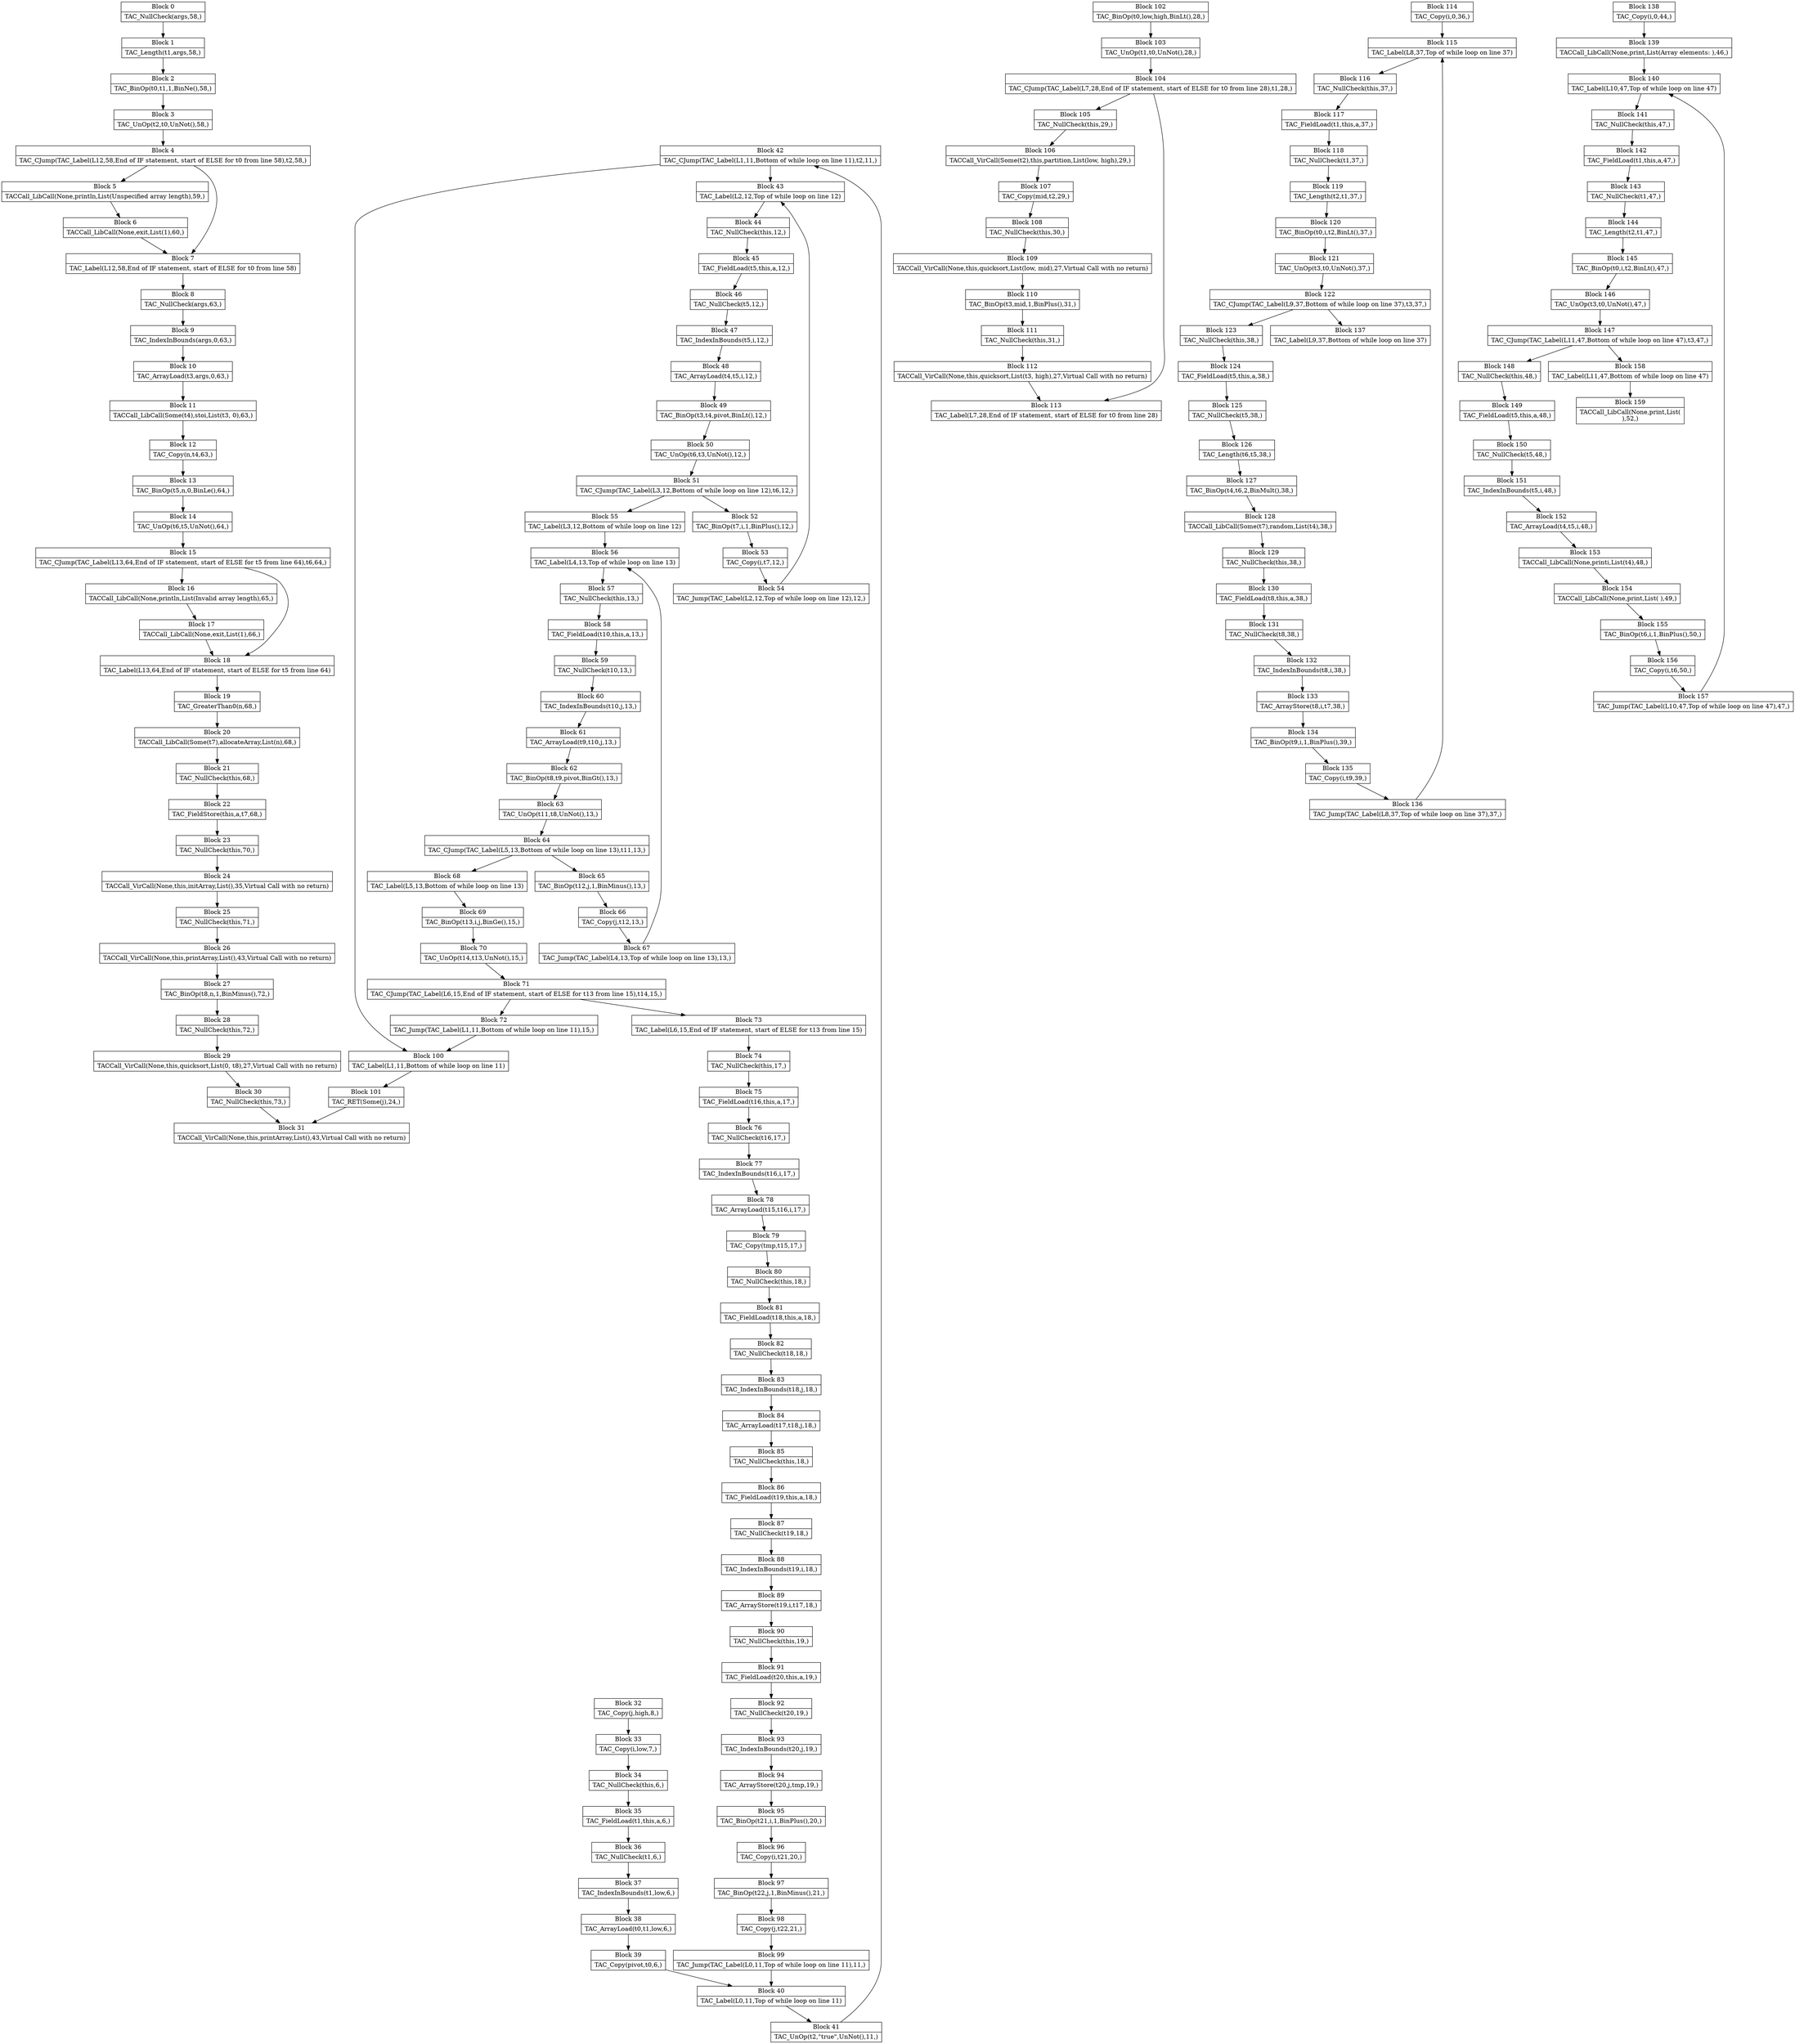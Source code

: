 digraph G {
   node [shape=record];
B0[label="{Block 0|TAC_NullCheck(args,58,)\n}"];
B1[label="{Block 1|TAC_Length(t1,args,58,)\n}"];
B2[label="{Block 2|TAC_BinOp(t0,t1,1,BinNe(),58,)\n}"];
B3[label="{Block 3|TAC_UnOp(t2,t0,UnNot(),58,)\n}"];
B4[label="{Block 4|TAC_CJump(TAC_Label(L12,58,End of IF statement, start of ELSE for t0 from line 58),t2,58,)\n}"];
B5[label="{Block 5|TACCall_LibCall(None,println,List(Unspecified array length),59,)\n}"];
B6[label="{Block 6|TACCall_LibCall(None,exit,List(1),60,)\n}"];
B7[label="{Block 7|TAC_Label(L12,58,End of IF statement, start of ELSE for t0 from line 58)\n}"];
B8[label="{Block 8|TAC_NullCheck(args,63,)\n}"];
B9[label="{Block 9|TAC_IndexInBounds(args,0,63,)\n}"];
B10[label="{Block 10|TAC_ArrayLoad(t3,args,0,63,)\n}"];
B11[label="{Block 11|TACCall_LibCall(Some(t4),stoi,List(t3, 0),63,)\n}"];
B12[label="{Block 12|TAC_Copy(n,t4,63,)\n}"];
B13[label="{Block 13|TAC_BinOp(t5,n,0,BinLe(),64,)\n}"];
B14[label="{Block 14|TAC_UnOp(t6,t5,UnNot(),64,)\n}"];
B15[label="{Block 15|TAC_CJump(TAC_Label(L13,64,End of IF statement, start of ELSE for t5 from line 64),t6,64,)\n}"];
B16[label="{Block 16|TACCall_LibCall(None,println,List(Invalid array length),65,)\n}"];
B17[label="{Block 17|TACCall_LibCall(None,exit,List(1),66,)\n}"];
B18[label="{Block 18|TAC_Label(L13,64,End of IF statement, start of ELSE for t5 from line 64)\n}"];
B19[label="{Block 19|TAC_GreaterThan0(n,68,)\n}"];
B20[label="{Block 20|TACCall_LibCall(Some(t7),allocateArray,List(n),68,)\n}"];
B21[label="{Block 21|TAC_NullCheck(this,68,)\n}"];
B22[label="{Block 22|TAC_FieldStore(this,a,t7,68,)\n}"];
B23[label="{Block 23|TAC_NullCheck(this,70,)\n}"];
B24[label="{Block 24|TACCall_VirCall(None,this,initArray,List(),35,Virtual Call with no return)\n}"];
B25[label="{Block 25|TAC_NullCheck(this,71,)\n}"];
B26[label="{Block 26|TACCall_VirCall(None,this,printArray,List(),43,Virtual Call with no return)\n}"];
B27[label="{Block 27|TAC_BinOp(t8,n,1,BinMinus(),72,)\n}"];
B28[label="{Block 28|TAC_NullCheck(this,72,)\n}"];
B29[label="{Block 29|TACCall_VirCall(None,this,quicksort,List(0, t8),27,Virtual Call with no return)\n}"];
B30[label="{Block 30|TAC_NullCheck(this,73,)\n}"];
B31[label="{Block 31|TACCall_VirCall(None,this,printArray,List(),43,Virtual Call with no return)\n}"];
B32[label="{Block 32|TAC_Copy(j,high,8,)\n}"];
B33[label="{Block 33|TAC_Copy(i,low,7,)\n}"];
B34[label="{Block 34|TAC_NullCheck(this,6,)\n}"];
B35[label="{Block 35|TAC_FieldLoad(t1,this,a,6,)\n}"];
B36[label="{Block 36|TAC_NullCheck(t1,6,)\n}"];
B37[label="{Block 37|TAC_IndexInBounds(t1,low,6,)\n}"];
B38[label="{Block 38|TAC_ArrayLoad(t0,t1,low,6,)\n}"];
B39[label="{Block 39|TAC_Copy(pivot,t0,6,)\n}"];
B40[label="{Block 40|TAC_Label(L0,11,Top of while loop on line 11)\n}"];
B41[label="{Block 41|TAC_UnOp(t2,\"true\",UnNot(),11,)\n}"];
B42[label="{Block 42|TAC_CJump(TAC_Label(L1,11,Bottom of while loop on line 11),t2,11,)\n}"];
B43[label="{Block 43|TAC_Label(L2,12,Top of while loop on line 12)\n}"];
B44[label="{Block 44|TAC_NullCheck(this,12,)\n}"];
B45[label="{Block 45|TAC_FieldLoad(t5,this,a,12,)\n}"];
B46[label="{Block 46|TAC_NullCheck(t5,12,)\n}"];
B47[label="{Block 47|TAC_IndexInBounds(t5,i,12,)\n}"];
B48[label="{Block 48|TAC_ArrayLoad(t4,t5,i,12,)\n}"];
B49[label="{Block 49|TAC_BinOp(t3,t4,pivot,BinLt(),12,)\n}"];
B50[label="{Block 50|TAC_UnOp(t6,t3,UnNot(),12,)\n}"];
B51[label="{Block 51|TAC_CJump(TAC_Label(L3,12,Bottom of while loop on line 12),t6,12,)\n}"];
B52[label="{Block 52|TAC_BinOp(t7,i,1,BinPlus(),12,)\n}"];
B53[label="{Block 53|TAC_Copy(i,t7,12,)\n}"];
B54[label="{Block 54|TAC_Jump(TAC_Label(L2,12,Top of while loop on line 12),12,)\n}"];
B55[label="{Block 55|TAC_Label(L3,12,Bottom of while loop on line 12)\n}"];
B56[label="{Block 56|TAC_Label(L4,13,Top of while loop on line 13)\n}"];
B57[label="{Block 57|TAC_NullCheck(this,13,)\n}"];
B58[label="{Block 58|TAC_FieldLoad(t10,this,a,13,)\n}"];
B59[label="{Block 59|TAC_NullCheck(t10,13,)\n}"];
B60[label="{Block 60|TAC_IndexInBounds(t10,j,13,)\n}"];
B61[label="{Block 61|TAC_ArrayLoad(t9,t10,j,13,)\n}"];
B62[label="{Block 62|TAC_BinOp(t8,t9,pivot,BinGt(),13,)\n}"];
B63[label="{Block 63|TAC_UnOp(t11,t8,UnNot(),13,)\n}"];
B64[label="{Block 64|TAC_CJump(TAC_Label(L5,13,Bottom of while loop on line 13),t11,13,)\n}"];
B65[label="{Block 65|TAC_BinOp(t12,j,1,BinMinus(),13,)\n}"];
B66[label="{Block 66|TAC_Copy(j,t12,13,)\n}"];
B67[label="{Block 67|TAC_Jump(TAC_Label(L4,13,Top of while loop on line 13),13,)\n}"];
B68[label="{Block 68|TAC_Label(L5,13,Bottom of while loop on line 13)\n}"];
B69[label="{Block 69|TAC_BinOp(t13,i,j,BinGe(),15,)\n}"];
B70[label="{Block 70|TAC_UnOp(t14,t13,UnNot(),15,)\n}"];
B71[label="{Block 71|TAC_CJump(TAC_Label(L6,15,End of IF statement, start of ELSE for t13 from line 15),t14,15,)\n}"];
B72[label="{Block 72|TAC_Jump(TAC_Label(L1,11,Bottom of while loop on line 11),15,)\n}"];
B73[label="{Block 73|TAC_Label(L6,15,End of IF statement, start of ELSE for t13 from line 15)\n}"];
B74[label="{Block 74|TAC_NullCheck(this,17,)\n}"];
B75[label="{Block 75|TAC_FieldLoad(t16,this,a,17,)\n}"];
B76[label="{Block 76|TAC_NullCheck(t16,17,)\n}"];
B77[label="{Block 77|TAC_IndexInBounds(t16,i,17,)\n}"];
B78[label="{Block 78|TAC_ArrayLoad(t15,t16,i,17,)\n}"];
B79[label="{Block 79|TAC_Copy(tmp,t15,17,)\n}"];
B80[label="{Block 80|TAC_NullCheck(this,18,)\n}"];
B81[label="{Block 81|TAC_FieldLoad(t18,this,a,18,)\n}"];
B82[label="{Block 82|TAC_NullCheck(t18,18,)\n}"];
B83[label="{Block 83|TAC_IndexInBounds(t18,j,18,)\n}"];
B84[label="{Block 84|TAC_ArrayLoad(t17,t18,j,18,)\n}"];
B85[label="{Block 85|TAC_NullCheck(this,18,)\n}"];
B86[label="{Block 86|TAC_FieldLoad(t19,this,a,18,)\n}"];
B87[label="{Block 87|TAC_NullCheck(t19,18,)\n}"];
B88[label="{Block 88|TAC_IndexInBounds(t19,i,18,)\n}"];
B89[label="{Block 89|TAC_ArrayStore(t19,i,t17,18,)\n}"];
B90[label="{Block 90|TAC_NullCheck(this,19,)\n}"];
B91[label="{Block 91|TAC_FieldLoad(t20,this,a,19,)\n}"];
B92[label="{Block 92|TAC_NullCheck(t20,19,)\n}"];
B93[label="{Block 93|TAC_IndexInBounds(t20,j,19,)\n}"];
B94[label="{Block 94|TAC_ArrayStore(t20,j,tmp,19,)\n}"];
B95[label="{Block 95|TAC_BinOp(t21,i,1,BinPlus(),20,)\n}"];
B96[label="{Block 96|TAC_Copy(i,t21,20,)\n}"];
B97[label="{Block 97|TAC_BinOp(t22,j,1,BinMinus(),21,)\n}"];
B98[label="{Block 98|TAC_Copy(j,t22,21,)\n}"];
B99[label="{Block 99|TAC_Jump(TAC_Label(L0,11,Top of while loop on line 11),11,)\n}"];
B100[label="{Block 100|TAC_Label(L1,11,Bottom of while loop on line 11)\n}"];
B101[label="{Block 101|TAC_RET(Some(j),24,)\n}"];
B102[label="{Block 102|TAC_BinOp(t0,low,high,BinLt(),28,)\n}"];
B103[label="{Block 103|TAC_UnOp(t1,t0,UnNot(),28,)\n}"];
B104[label="{Block 104|TAC_CJump(TAC_Label(L7,28,End of IF statement, start of ELSE for t0 from line 28),t1,28,)\n}"];
B105[label="{Block 105|TAC_NullCheck(this,29,)\n}"];
B106[label="{Block 106|TACCall_VirCall(Some(t2),this,partition,List(low, high),29,)\n}"];
B107[label="{Block 107|TAC_Copy(mid,t2,29,)\n}"];
B108[label="{Block 108|TAC_NullCheck(this,30,)\n}"];
B109[label="{Block 109|TACCall_VirCall(None,this,quicksort,List(low, mid),27,Virtual Call with no return)\n}"];
B110[label="{Block 110|TAC_BinOp(t3,mid,1,BinPlus(),31,)\n}"];
B111[label="{Block 111|TAC_NullCheck(this,31,)\n}"];
B112[label="{Block 112|TACCall_VirCall(None,this,quicksort,List(t3, high),27,Virtual Call with no return)\n}"];
B113[label="{Block 113|TAC_Label(L7,28,End of IF statement, start of ELSE for t0 from line 28)\n}"];
B114[label="{Block 114|TAC_Copy(i,0,36,)\n}"];
B115[label="{Block 115|TAC_Label(L8,37,Top of while loop on line 37)\n}"];
B116[label="{Block 116|TAC_NullCheck(this,37,)\n}"];
B117[label="{Block 117|TAC_FieldLoad(t1,this,a,37,)\n}"];
B118[label="{Block 118|TAC_NullCheck(t1,37,)\n}"];
B119[label="{Block 119|TAC_Length(t2,t1,37,)\n}"];
B120[label="{Block 120|TAC_BinOp(t0,i,t2,BinLt(),37,)\n}"];
B121[label="{Block 121|TAC_UnOp(t3,t0,UnNot(),37,)\n}"];
B122[label="{Block 122|TAC_CJump(TAC_Label(L9,37,Bottom of while loop on line 37),t3,37,)\n}"];
B123[label="{Block 123|TAC_NullCheck(this,38,)\n}"];
B124[label="{Block 124|TAC_FieldLoad(t5,this,a,38,)\n}"];
B125[label="{Block 125|TAC_NullCheck(t5,38,)\n}"];
B126[label="{Block 126|TAC_Length(t6,t5,38,)\n}"];
B127[label="{Block 127|TAC_BinOp(t4,t6,2,BinMult(),38,)\n}"];
B128[label="{Block 128|TACCall_LibCall(Some(t7),random,List(t4),38,)\n}"];
B129[label="{Block 129|TAC_NullCheck(this,38,)\n}"];
B130[label="{Block 130|TAC_FieldLoad(t8,this,a,38,)\n}"];
B131[label="{Block 131|TAC_NullCheck(t8,38,)\n}"];
B132[label="{Block 132|TAC_IndexInBounds(t8,i,38,)\n}"];
B133[label="{Block 133|TAC_ArrayStore(t8,i,t7,38,)\n}"];
B134[label="{Block 134|TAC_BinOp(t9,i,1,BinPlus(),39,)\n}"];
B135[label="{Block 135|TAC_Copy(i,t9,39,)\n}"];
B136[label="{Block 136|TAC_Jump(TAC_Label(L8,37,Top of while loop on line 37),37,)\n}"];
B137[label="{Block 137|TAC_Label(L9,37,Bottom of while loop on line 37)\n}"];
B138[label="{Block 138|TAC_Copy(i,0,44,)\n}"];
B139[label="{Block 139|TACCall_LibCall(None,print,List(Array elements: ),46,)\n}"];
B140[label="{Block 140|TAC_Label(L10,47,Top of while loop on line 47)\n}"];
B141[label="{Block 141|TAC_NullCheck(this,47,)\n}"];
B142[label="{Block 142|TAC_FieldLoad(t1,this,a,47,)\n}"];
B143[label="{Block 143|TAC_NullCheck(t1,47,)\n}"];
B144[label="{Block 144|TAC_Length(t2,t1,47,)\n}"];
B145[label="{Block 145|TAC_BinOp(t0,i,t2,BinLt(),47,)\n}"];
B146[label="{Block 146|TAC_UnOp(t3,t0,UnNot(),47,)\n}"];
B147[label="{Block 147|TAC_CJump(TAC_Label(L11,47,Bottom of while loop on line 47),t3,47,)\n}"];
B148[label="{Block 148|TAC_NullCheck(this,48,)\n}"];
B149[label="{Block 149|TAC_FieldLoad(t5,this,a,48,)\n}"];
B150[label="{Block 150|TAC_NullCheck(t5,48,)\n}"];
B151[label="{Block 151|TAC_IndexInBounds(t5,i,48,)\n}"];
B152[label="{Block 152|TAC_ArrayLoad(t4,t5,i,48,)\n}"];
B153[label="{Block 153|TACCall_LibCall(None,printi,List(t4),48,)\n}"];
B154[label="{Block 154|TACCall_LibCall(None,print,List( ),49,)\n}"];
B155[label="{Block 155|TAC_BinOp(t6,i,1,BinPlus(),50,)\n}"];
B156[label="{Block 156|TAC_Copy(i,t6,50,)\n}"];
B157[label="{Block 157|TAC_Jump(TAC_Label(L10,47,Top of while loop on line 47),47,)\n}"];
B158[label="{Block 158|TAC_Label(L11,47,Bottom of while loop on line 47)\n}"];
B159[label="{Block 159|TACCall_LibCall(None,print,List(\n),52,)\n}"];
B0 -> B1;
B1 -> B2;
B2 -> B3;
B3 -> B4;
B4 -> B5;
B4 -> B7;
B5 -> B6;
B6 -> B7;
B7 -> B8;
B8 -> B9;
B9 -> B10;
B10 -> B11;
B11 -> B12;
B12 -> B13;
B13 -> B14;
B14 -> B15;
B15 -> B16;
B15 -> B18;
B16 -> B17;
B17 -> B18;
B18 -> B19;
B19 -> B20;
B20 -> B21;
B21 -> B22;
B22 -> B23;
B23 -> B24;
B24 -> B25;
B25 -> B26;
B26 -> B27;
B27 -> B28;
B28 -> B29;
B29 -> B30;
B30 -> B31;
B32 -> B33;
B33 -> B34;
B34 -> B35;
B35 -> B36;
B36 -> B37;
B37 -> B38;
B38 -> B39;
B39 -> B40;
B40 -> B41;
B41 -> B42;
B42 -> B100;
B42 -> B43;
B43 -> B44;
B44 -> B45;
B45 -> B46;
B46 -> B47;
B47 -> B48;
B48 -> B49;
B49 -> B50;
B50 -> B51;
B51 -> B55;
B51 -> B52;
B52 -> B53;
B53 -> B54;
B54 -> B43;
B55 -> B56;
B56 -> B57;
B57 -> B58;
B58 -> B59;
B59 -> B60;
B60 -> B61;
B61 -> B62;
B62 -> B63;
B63 -> B64;
B64 -> B65;
B64 -> B68;
B65 -> B66;
B66 -> B67;
B67 -> B56;
B68 -> B69;
B69 -> B70;
B70 -> B71;
B71 -> B72;
B71 -> B73;
B72 -> B100;
B73 -> B74;
B74 -> B75;
B75 -> B76;
B76 -> B77;
B77 -> B78;
B78 -> B79;
B79 -> B80;
B80 -> B81;
B81 -> B82;
B82 -> B83;
B83 -> B84;
B84 -> B85;
B85 -> B86;
B86 -> B87;
B87 -> B88;
B88 -> B89;
B89 -> B90;
B90 -> B91;
B91 -> B92;
B92 -> B93;
B93 -> B94;
B94 -> B95;
B95 -> B96;
B96 -> B97;
B97 -> B98;
B98 -> B99;
B99 -> B40;
B100 -> B101;
B101 -> B31;
B102 -> B103;
B103 -> B104;
B104 -> B105;
B104 -> B113;
B105 -> B106;
B106 -> B107;
B107 -> B108;
B108 -> B109;
B109 -> B110;
B110 -> B111;
B111 -> B112;
B112 -> B113;
B114 -> B115;
B115 -> B116;
B116 -> B117;
B117 -> B118;
B118 -> B119;
B119 -> B120;
B120 -> B121;
B121 -> B122;
B122 -> B123;
B122 -> B137;
B123 -> B124;
B124 -> B125;
B125 -> B126;
B126 -> B127;
B127 -> B128;
B128 -> B129;
B129 -> B130;
B130 -> B131;
B131 -> B132;
B132 -> B133;
B133 -> B134;
B134 -> B135;
B135 -> B136;
B136 -> B115;
B138 -> B139;
B139 -> B140;
B140 -> B141;
B141 -> B142;
B142 -> B143;
B143 -> B144;
B144 -> B145;
B145 -> B146;
B146 -> B147;
B147 -> B158;
B147 -> B148;
B148 -> B149;
B149 -> B150;
B150 -> B151;
B151 -> B152;
B152 -> B153;
B153 -> B154;
B154 -> B155;
B155 -> B156;
B156 -> B157;
B157 -> B140;
B158 -> B159;
}

